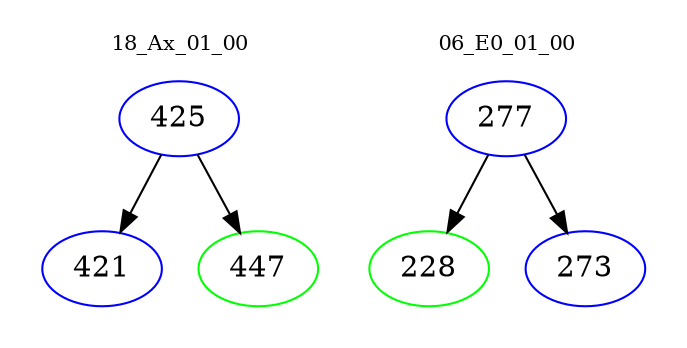 digraph{
subgraph cluster_0 {
color = white
label = "18_Ax_01_00";
fontsize=10;
T0_425 [label="425", color="blue"]
T0_425 -> T0_421 [color="black"]
T0_421 [label="421", color="blue"]
T0_425 -> T0_447 [color="black"]
T0_447 [label="447", color="green"]
}
subgraph cluster_1 {
color = white
label = "06_E0_01_00";
fontsize=10;
T1_277 [label="277", color="blue"]
T1_277 -> T1_228 [color="black"]
T1_228 [label="228", color="green"]
T1_277 -> T1_273 [color="black"]
T1_273 [label="273", color="blue"]
}
}
